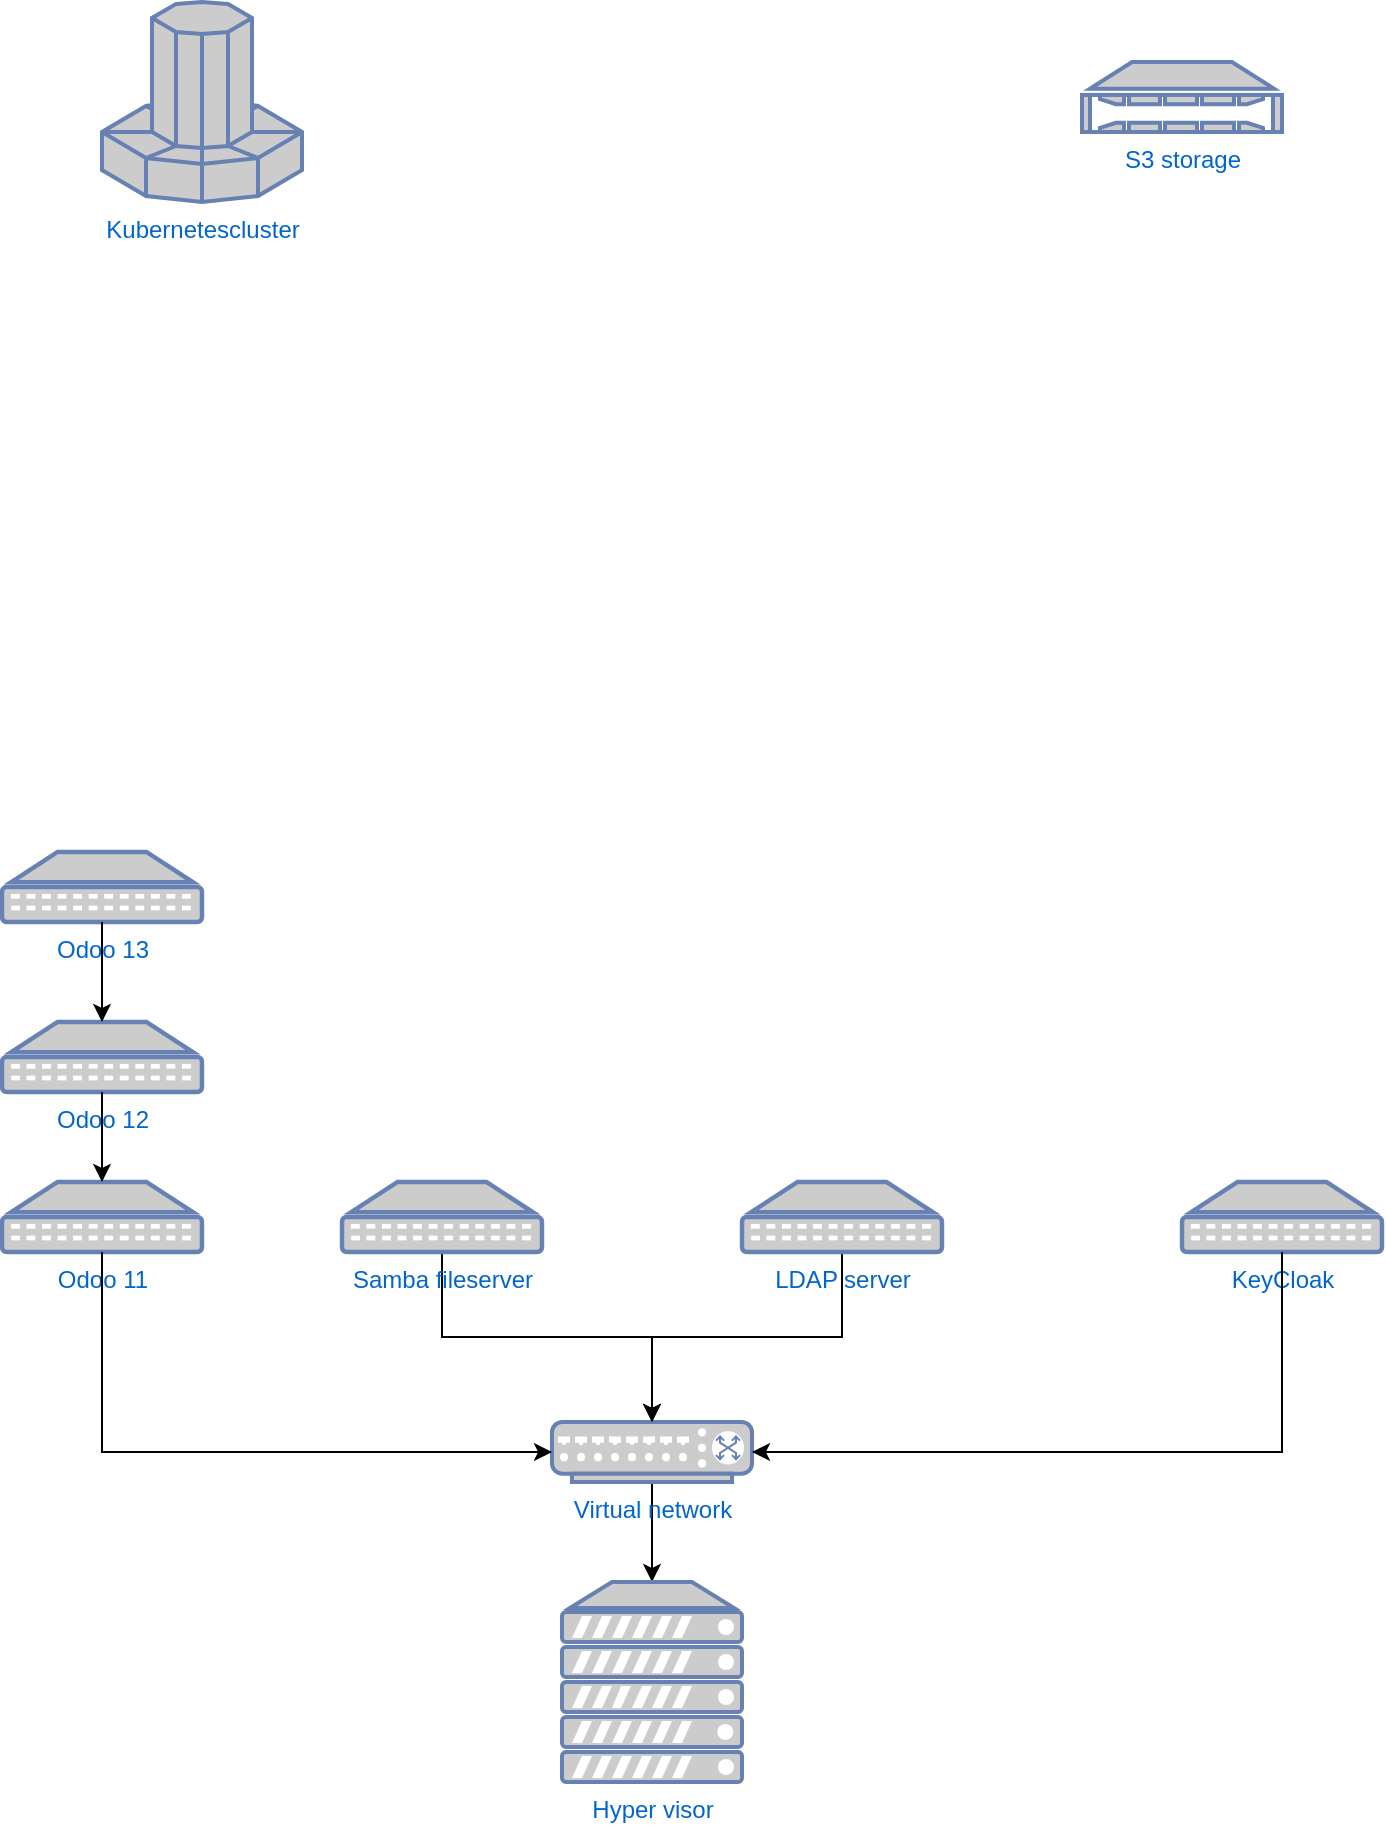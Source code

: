 <mxfile version="22.1.4" type="github">
  <diagram name="Page-1" id="gtBP0ZVTPoxnC9NgbGe4">
    <mxGraphModel dx="1434" dy="798" grid="1" gridSize="10" guides="1" tooltips="1" connect="1" arrows="1" fold="1" page="1" pageScale="1" pageWidth="850" pageHeight="1100" math="0" shadow="0">
      <root>
        <mxCell id="0" />
        <mxCell id="1" parent="0" />
        <mxCell id="Rg24GamyvvdB_o121uEL-3" value="Kubernetescluster" style="fontColor=#0066CC;verticalAlign=top;verticalLabelPosition=bottom;labelPosition=center;align=center;html=1;outlineConnect=0;fillColor=#CCCCCC;strokeColor=#6881B3;gradientColor=none;gradientDirection=north;strokeWidth=2;shape=mxgraph.networks.supercomputer;" parent="1" vertex="1">
          <mxGeometry x="80" y="90" width="100" height="100" as="geometry" />
        </mxCell>
        <mxCell id="Rg24GamyvvdB_o121uEL-4" value="KeyCloak" style="fontColor=#0066CC;verticalAlign=top;verticalLabelPosition=bottom;labelPosition=center;align=center;html=1;outlineConnect=0;fillColor=#CCCCCC;strokeColor=#6881B3;gradientColor=none;gradientDirection=north;strokeWidth=2;shape=mxgraph.networks.patch_panel;" parent="1" vertex="1">
          <mxGeometry x="620" y="680" width="100" height="35" as="geometry" />
        </mxCell>
        <mxCell id="Rg24GamyvvdB_o121uEL-20" style="edgeStyle=orthogonalEdgeStyle;rounded=0;orthogonalLoop=1;jettySize=auto;html=1;exitX=0.5;exitY=1;exitDx=0;exitDy=0;exitPerimeter=0;" parent="1" source="Rg24GamyvvdB_o121uEL-5" target="Rg24GamyvvdB_o121uEL-7" edge="1">
          <mxGeometry relative="1" as="geometry" />
        </mxCell>
        <mxCell id="Rg24GamyvvdB_o121uEL-5" value="Virtual network" style="fontColor=#0066CC;verticalAlign=top;verticalLabelPosition=bottom;labelPosition=center;align=center;html=1;outlineConnect=0;fillColor=#CCCCCC;strokeColor=#6881B3;gradientColor=none;gradientDirection=north;strokeWidth=2;shape=mxgraph.networks.switch;" parent="1" vertex="1">
          <mxGeometry x="305" y="800" width="100" height="30" as="geometry" />
        </mxCell>
        <mxCell id="Rg24GamyvvdB_o121uEL-6" value="S3 storage" style="fontColor=#0066CC;verticalAlign=top;verticalLabelPosition=bottom;labelPosition=center;align=center;html=1;outlineConnect=0;fillColor=#CCCCCC;strokeColor=#6881B3;gradientColor=none;gradientDirection=north;strokeWidth=2;shape=mxgraph.networks.nas_filer;" parent="1" vertex="1">
          <mxGeometry x="570" y="120" width="100" height="35" as="geometry" />
        </mxCell>
        <mxCell id="Rg24GamyvvdB_o121uEL-7" value="Hyper visor" style="fontColor=#0066CC;verticalAlign=top;verticalLabelPosition=bottom;labelPosition=center;align=center;html=1;outlineConnect=0;fillColor=#CCCCCC;strokeColor=#6881B3;gradientColor=none;gradientDirection=north;strokeWidth=2;shape=mxgraph.networks.server;" parent="1" vertex="1">
          <mxGeometry x="310" y="880" width="90" height="100" as="geometry" />
        </mxCell>
        <mxCell id="Rg24GamyvvdB_o121uEL-8" value="Odoo 11" style="fontColor=#0066CC;verticalAlign=top;verticalLabelPosition=bottom;labelPosition=center;align=center;html=1;outlineConnect=0;fillColor=#CCCCCC;strokeColor=#6881B3;gradientColor=none;gradientDirection=north;strokeWidth=2;shape=mxgraph.networks.patch_panel;" parent="1" vertex="1">
          <mxGeometry x="30" y="680" width="100" height="35" as="geometry" />
        </mxCell>
        <mxCell id="Rg24GamyvvdB_o121uEL-9" value="Odoo 12" style="fontColor=#0066CC;verticalAlign=top;verticalLabelPosition=bottom;labelPosition=center;align=center;html=1;outlineConnect=0;fillColor=#CCCCCC;strokeColor=#6881B3;gradientColor=none;gradientDirection=north;strokeWidth=2;shape=mxgraph.networks.patch_panel;" parent="1" vertex="1">
          <mxGeometry x="30" y="600" width="100" height="35" as="geometry" />
        </mxCell>
        <mxCell id="Rg24GamyvvdB_o121uEL-11" value="Odoo 13" style="fontColor=#0066CC;verticalAlign=top;verticalLabelPosition=bottom;labelPosition=center;align=center;html=1;outlineConnect=0;fillColor=#CCCCCC;strokeColor=#6881B3;gradientColor=none;gradientDirection=north;strokeWidth=2;shape=mxgraph.networks.patch_panel;" parent="1" vertex="1">
          <mxGeometry x="30" y="515" width="100" height="35" as="geometry" />
        </mxCell>
        <mxCell id="Rg24GamyvvdB_o121uEL-17" style="edgeStyle=orthogonalEdgeStyle;rounded=0;orthogonalLoop=1;jettySize=auto;html=1;exitX=0.5;exitY=1;exitDx=0;exitDy=0;exitPerimeter=0;" parent="1" source="Rg24GamyvvdB_o121uEL-12" target="Rg24GamyvvdB_o121uEL-5" edge="1">
          <mxGeometry relative="1" as="geometry" />
        </mxCell>
        <mxCell id="Rg24GamyvvdB_o121uEL-12" value="Samba fileserver" style="fontColor=#0066CC;verticalAlign=top;verticalLabelPosition=bottom;labelPosition=center;align=center;html=1;outlineConnect=0;fillColor=#CCCCCC;strokeColor=#6881B3;gradientColor=none;gradientDirection=north;strokeWidth=2;shape=mxgraph.networks.patch_panel;" parent="1" vertex="1">
          <mxGeometry x="200" y="680" width="100" height="35" as="geometry" />
        </mxCell>
        <mxCell id="Rg24GamyvvdB_o121uEL-18" style="edgeStyle=orthogonalEdgeStyle;rounded=0;orthogonalLoop=1;jettySize=auto;html=1;exitX=0.5;exitY=1;exitDx=0;exitDy=0;exitPerimeter=0;" parent="1" source="Rg24GamyvvdB_o121uEL-13" target="Rg24GamyvvdB_o121uEL-5" edge="1">
          <mxGeometry relative="1" as="geometry" />
        </mxCell>
        <mxCell id="Rg24GamyvvdB_o121uEL-13" value="LDAP server" style="fontColor=#0066CC;verticalAlign=top;verticalLabelPosition=bottom;labelPosition=center;align=center;html=1;outlineConnect=0;fillColor=#CCCCCC;strokeColor=#6881B3;gradientColor=none;gradientDirection=north;strokeWidth=2;shape=mxgraph.networks.patch_panel;" parent="1" vertex="1">
          <mxGeometry x="400" y="680" width="100" height="35" as="geometry" />
        </mxCell>
        <mxCell id="Rg24GamyvvdB_o121uEL-14" style="edgeStyle=orthogonalEdgeStyle;rounded=0;orthogonalLoop=1;jettySize=auto;html=1;entryX=0.5;entryY=0;entryDx=0;entryDy=0;entryPerimeter=0;" parent="1" source="Rg24GamyvvdB_o121uEL-11" target="Rg24GamyvvdB_o121uEL-9" edge="1">
          <mxGeometry relative="1" as="geometry" />
        </mxCell>
        <mxCell id="Rg24GamyvvdB_o121uEL-15" style="edgeStyle=orthogonalEdgeStyle;rounded=0;orthogonalLoop=1;jettySize=auto;html=1;exitX=0.5;exitY=1;exitDx=0;exitDy=0;exitPerimeter=0;entryX=0.5;entryY=0;entryDx=0;entryDy=0;entryPerimeter=0;" parent="1" source="Rg24GamyvvdB_o121uEL-9" target="Rg24GamyvvdB_o121uEL-8" edge="1">
          <mxGeometry relative="1" as="geometry" />
        </mxCell>
        <mxCell id="Rg24GamyvvdB_o121uEL-16" style="edgeStyle=orthogonalEdgeStyle;rounded=0;orthogonalLoop=1;jettySize=auto;html=1;exitX=0.5;exitY=1;exitDx=0;exitDy=0;exitPerimeter=0;entryX=0;entryY=0.5;entryDx=0;entryDy=0;entryPerimeter=0;" parent="1" source="Rg24GamyvvdB_o121uEL-8" target="Rg24GamyvvdB_o121uEL-5" edge="1">
          <mxGeometry relative="1" as="geometry" />
        </mxCell>
        <mxCell id="Rg24GamyvvdB_o121uEL-19" style="edgeStyle=orthogonalEdgeStyle;rounded=0;orthogonalLoop=1;jettySize=auto;html=1;exitX=0.5;exitY=1;exitDx=0;exitDy=0;exitPerimeter=0;entryX=1;entryY=0.5;entryDx=0;entryDy=0;entryPerimeter=0;" parent="1" source="Rg24GamyvvdB_o121uEL-4" target="Rg24GamyvvdB_o121uEL-5" edge="1">
          <mxGeometry relative="1" as="geometry" />
        </mxCell>
      </root>
    </mxGraphModel>
  </diagram>
</mxfile>
